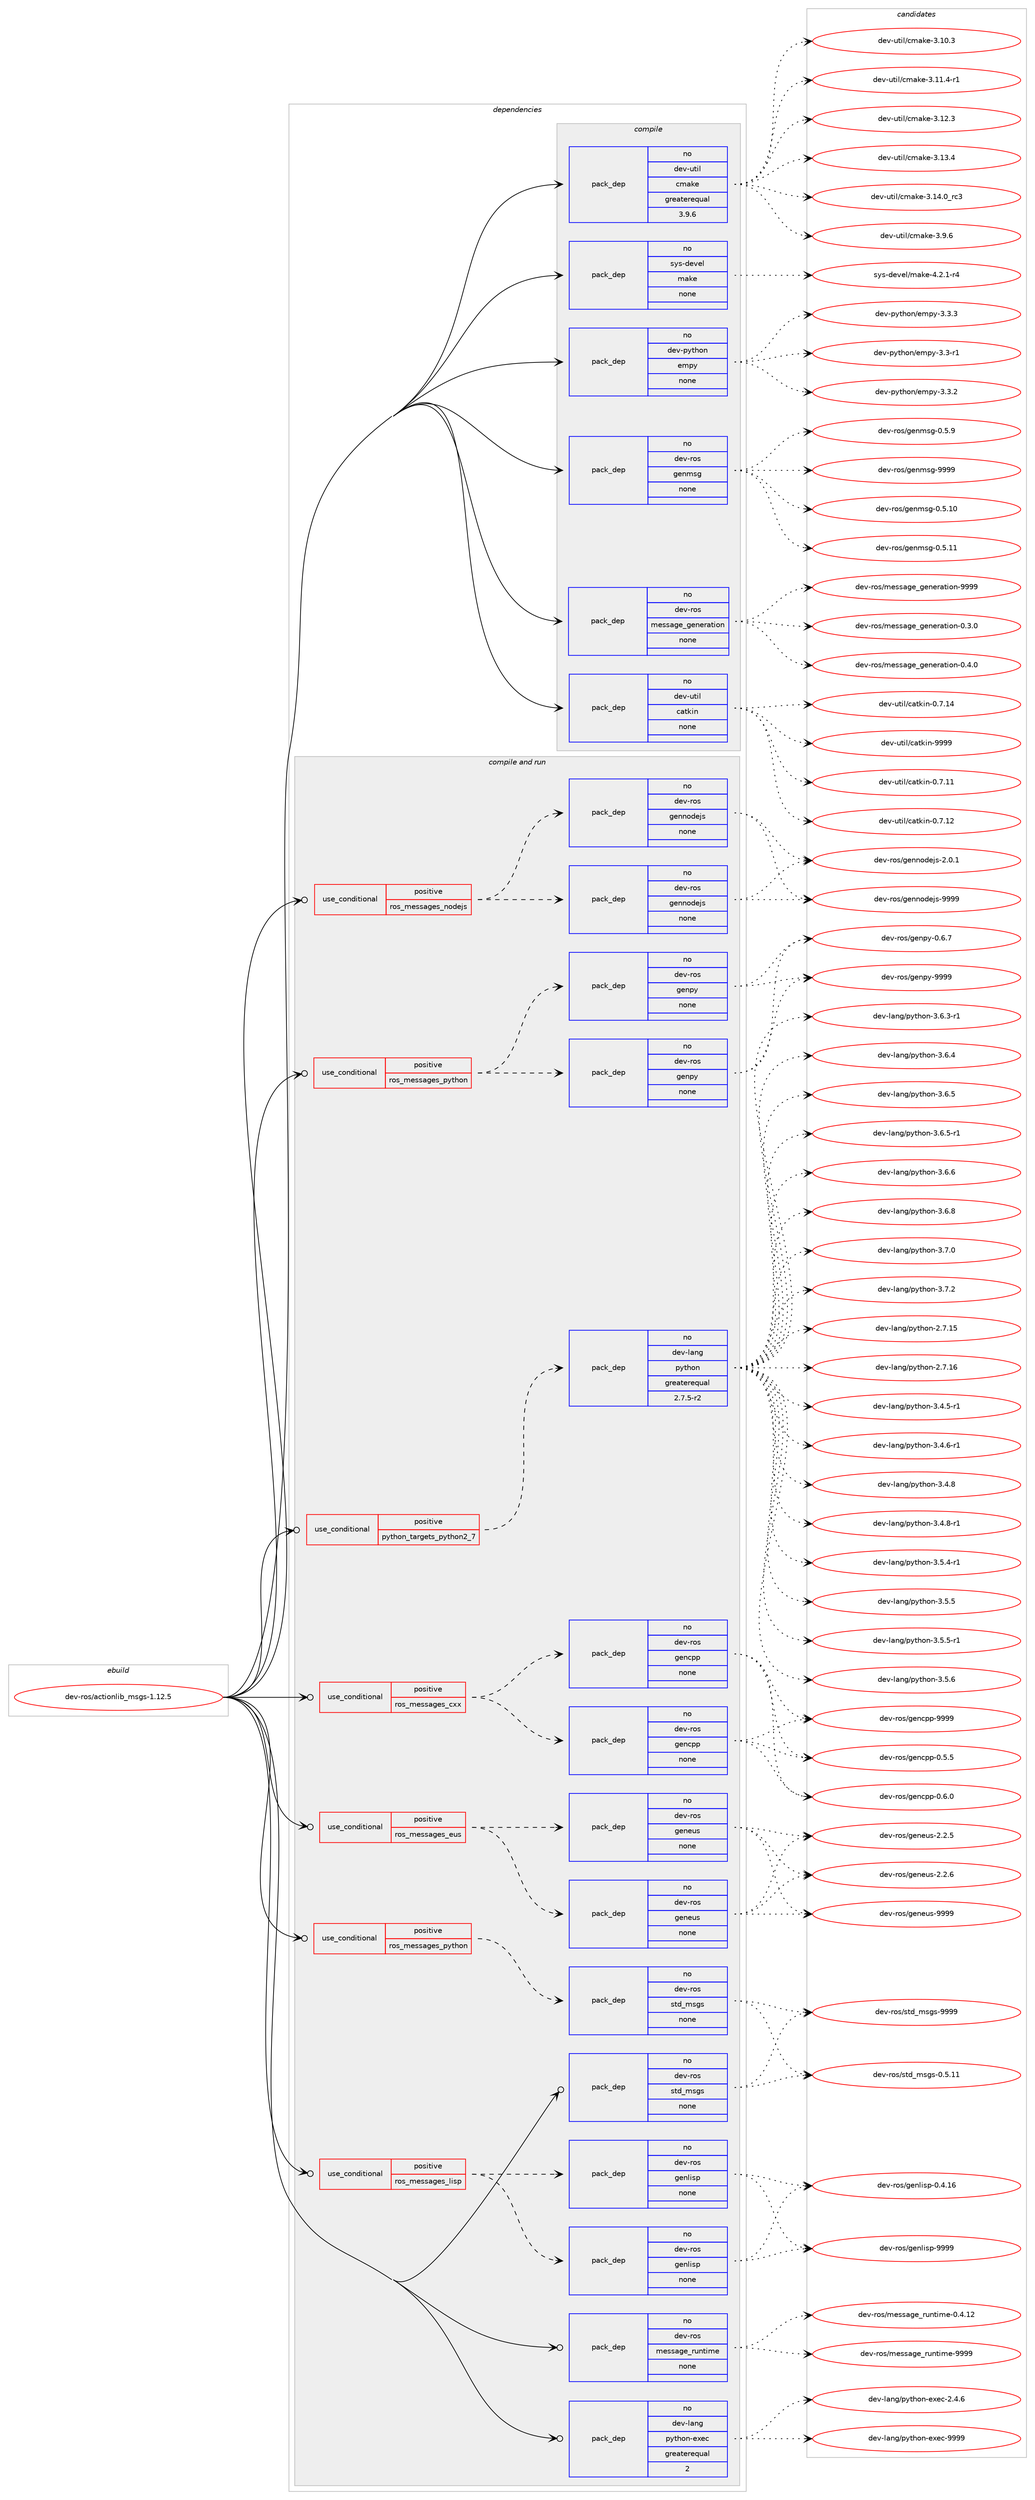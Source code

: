 digraph prolog {

# *************
# Graph options
# *************

newrank=true;
concentrate=true;
compound=true;
graph [rankdir=LR,fontname=Helvetica,fontsize=10,ranksep=1.5];#, ranksep=2.5, nodesep=0.2];
edge  [arrowhead=vee];
node  [fontname=Helvetica,fontsize=10];

# **********
# The ebuild
# **********

subgraph cluster_leftcol {
color=gray;
rank=same;
label=<<i>ebuild</i>>;
id [label="dev-ros/actionlib_msgs-1.12.5", color=red, width=4, href="../dev-ros/actionlib_msgs-1.12.5.svg"];
}

# ****************
# The dependencies
# ****************

subgraph cluster_midcol {
color=gray;
label=<<i>dependencies</i>>;
subgraph cluster_compile {
fillcolor="#eeeeee";
style=filled;
label=<<i>compile</i>>;
subgraph pack1040193 {
dependency1451370 [label=<<TABLE BORDER="0" CELLBORDER="1" CELLSPACING="0" CELLPADDING="4" WIDTH="220"><TR><TD ROWSPAN="6" CELLPADDING="30">pack_dep</TD></TR><TR><TD WIDTH="110">no</TD></TR><TR><TD>dev-python</TD></TR><TR><TD>empy</TD></TR><TR><TD>none</TD></TR><TR><TD></TD></TR></TABLE>>, shape=none, color=blue];
}
id:e -> dependency1451370:w [weight=20,style="solid",arrowhead="vee"];
subgraph pack1040194 {
dependency1451371 [label=<<TABLE BORDER="0" CELLBORDER="1" CELLSPACING="0" CELLPADDING="4" WIDTH="220"><TR><TD ROWSPAN="6" CELLPADDING="30">pack_dep</TD></TR><TR><TD WIDTH="110">no</TD></TR><TR><TD>dev-ros</TD></TR><TR><TD>genmsg</TD></TR><TR><TD>none</TD></TR><TR><TD></TD></TR></TABLE>>, shape=none, color=blue];
}
id:e -> dependency1451371:w [weight=20,style="solid",arrowhead="vee"];
subgraph pack1040195 {
dependency1451372 [label=<<TABLE BORDER="0" CELLBORDER="1" CELLSPACING="0" CELLPADDING="4" WIDTH="220"><TR><TD ROWSPAN="6" CELLPADDING="30">pack_dep</TD></TR><TR><TD WIDTH="110">no</TD></TR><TR><TD>dev-ros</TD></TR><TR><TD>message_generation</TD></TR><TR><TD>none</TD></TR><TR><TD></TD></TR></TABLE>>, shape=none, color=blue];
}
id:e -> dependency1451372:w [weight=20,style="solid",arrowhead="vee"];
subgraph pack1040196 {
dependency1451373 [label=<<TABLE BORDER="0" CELLBORDER="1" CELLSPACING="0" CELLPADDING="4" WIDTH="220"><TR><TD ROWSPAN="6" CELLPADDING="30">pack_dep</TD></TR><TR><TD WIDTH="110">no</TD></TR><TR><TD>dev-util</TD></TR><TR><TD>catkin</TD></TR><TR><TD>none</TD></TR><TR><TD></TD></TR></TABLE>>, shape=none, color=blue];
}
id:e -> dependency1451373:w [weight=20,style="solid",arrowhead="vee"];
subgraph pack1040197 {
dependency1451374 [label=<<TABLE BORDER="0" CELLBORDER="1" CELLSPACING="0" CELLPADDING="4" WIDTH="220"><TR><TD ROWSPAN="6" CELLPADDING="30">pack_dep</TD></TR><TR><TD WIDTH="110">no</TD></TR><TR><TD>dev-util</TD></TR><TR><TD>cmake</TD></TR><TR><TD>greaterequal</TD></TR><TR><TD>3.9.6</TD></TR></TABLE>>, shape=none, color=blue];
}
id:e -> dependency1451374:w [weight=20,style="solid",arrowhead="vee"];
subgraph pack1040198 {
dependency1451375 [label=<<TABLE BORDER="0" CELLBORDER="1" CELLSPACING="0" CELLPADDING="4" WIDTH="220"><TR><TD ROWSPAN="6" CELLPADDING="30">pack_dep</TD></TR><TR><TD WIDTH="110">no</TD></TR><TR><TD>sys-devel</TD></TR><TR><TD>make</TD></TR><TR><TD>none</TD></TR><TR><TD></TD></TR></TABLE>>, shape=none, color=blue];
}
id:e -> dependency1451375:w [weight=20,style="solid",arrowhead="vee"];
}
subgraph cluster_compileandrun {
fillcolor="#eeeeee";
style=filled;
label=<<i>compile and run</i>>;
subgraph cond387797 {
dependency1451376 [label=<<TABLE BORDER="0" CELLBORDER="1" CELLSPACING="0" CELLPADDING="4"><TR><TD ROWSPAN="3" CELLPADDING="10">use_conditional</TD></TR><TR><TD>positive</TD></TR><TR><TD>python_targets_python2_7</TD></TR></TABLE>>, shape=none, color=red];
subgraph pack1040199 {
dependency1451377 [label=<<TABLE BORDER="0" CELLBORDER="1" CELLSPACING="0" CELLPADDING="4" WIDTH="220"><TR><TD ROWSPAN="6" CELLPADDING="30">pack_dep</TD></TR><TR><TD WIDTH="110">no</TD></TR><TR><TD>dev-lang</TD></TR><TR><TD>python</TD></TR><TR><TD>greaterequal</TD></TR><TR><TD>2.7.5-r2</TD></TR></TABLE>>, shape=none, color=blue];
}
dependency1451376:e -> dependency1451377:w [weight=20,style="dashed",arrowhead="vee"];
}
id:e -> dependency1451376:w [weight=20,style="solid",arrowhead="odotvee"];
subgraph cond387798 {
dependency1451378 [label=<<TABLE BORDER="0" CELLBORDER="1" CELLSPACING="0" CELLPADDING="4"><TR><TD ROWSPAN="3" CELLPADDING="10">use_conditional</TD></TR><TR><TD>positive</TD></TR><TR><TD>ros_messages_cxx</TD></TR></TABLE>>, shape=none, color=red];
subgraph pack1040200 {
dependency1451379 [label=<<TABLE BORDER="0" CELLBORDER="1" CELLSPACING="0" CELLPADDING="4" WIDTH="220"><TR><TD ROWSPAN="6" CELLPADDING="30">pack_dep</TD></TR><TR><TD WIDTH="110">no</TD></TR><TR><TD>dev-ros</TD></TR><TR><TD>gencpp</TD></TR><TR><TD>none</TD></TR><TR><TD></TD></TR></TABLE>>, shape=none, color=blue];
}
dependency1451378:e -> dependency1451379:w [weight=20,style="dashed",arrowhead="vee"];
subgraph pack1040201 {
dependency1451380 [label=<<TABLE BORDER="0" CELLBORDER="1" CELLSPACING="0" CELLPADDING="4" WIDTH="220"><TR><TD ROWSPAN="6" CELLPADDING="30">pack_dep</TD></TR><TR><TD WIDTH="110">no</TD></TR><TR><TD>dev-ros</TD></TR><TR><TD>gencpp</TD></TR><TR><TD>none</TD></TR><TR><TD></TD></TR></TABLE>>, shape=none, color=blue];
}
dependency1451378:e -> dependency1451380:w [weight=20,style="dashed",arrowhead="vee"];
}
id:e -> dependency1451378:w [weight=20,style="solid",arrowhead="odotvee"];
subgraph cond387799 {
dependency1451381 [label=<<TABLE BORDER="0" CELLBORDER="1" CELLSPACING="0" CELLPADDING="4"><TR><TD ROWSPAN="3" CELLPADDING="10">use_conditional</TD></TR><TR><TD>positive</TD></TR><TR><TD>ros_messages_eus</TD></TR></TABLE>>, shape=none, color=red];
subgraph pack1040202 {
dependency1451382 [label=<<TABLE BORDER="0" CELLBORDER="1" CELLSPACING="0" CELLPADDING="4" WIDTH="220"><TR><TD ROWSPAN="6" CELLPADDING="30">pack_dep</TD></TR><TR><TD WIDTH="110">no</TD></TR><TR><TD>dev-ros</TD></TR><TR><TD>geneus</TD></TR><TR><TD>none</TD></TR><TR><TD></TD></TR></TABLE>>, shape=none, color=blue];
}
dependency1451381:e -> dependency1451382:w [weight=20,style="dashed",arrowhead="vee"];
subgraph pack1040203 {
dependency1451383 [label=<<TABLE BORDER="0" CELLBORDER="1" CELLSPACING="0" CELLPADDING="4" WIDTH="220"><TR><TD ROWSPAN="6" CELLPADDING="30">pack_dep</TD></TR><TR><TD WIDTH="110">no</TD></TR><TR><TD>dev-ros</TD></TR><TR><TD>geneus</TD></TR><TR><TD>none</TD></TR><TR><TD></TD></TR></TABLE>>, shape=none, color=blue];
}
dependency1451381:e -> dependency1451383:w [weight=20,style="dashed",arrowhead="vee"];
}
id:e -> dependency1451381:w [weight=20,style="solid",arrowhead="odotvee"];
subgraph cond387800 {
dependency1451384 [label=<<TABLE BORDER="0" CELLBORDER="1" CELLSPACING="0" CELLPADDING="4"><TR><TD ROWSPAN="3" CELLPADDING="10">use_conditional</TD></TR><TR><TD>positive</TD></TR><TR><TD>ros_messages_lisp</TD></TR></TABLE>>, shape=none, color=red];
subgraph pack1040204 {
dependency1451385 [label=<<TABLE BORDER="0" CELLBORDER="1" CELLSPACING="0" CELLPADDING="4" WIDTH="220"><TR><TD ROWSPAN="6" CELLPADDING="30">pack_dep</TD></TR><TR><TD WIDTH="110">no</TD></TR><TR><TD>dev-ros</TD></TR><TR><TD>genlisp</TD></TR><TR><TD>none</TD></TR><TR><TD></TD></TR></TABLE>>, shape=none, color=blue];
}
dependency1451384:e -> dependency1451385:w [weight=20,style="dashed",arrowhead="vee"];
subgraph pack1040205 {
dependency1451386 [label=<<TABLE BORDER="0" CELLBORDER="1" CELLSPACING="0" CELLPADDING="4" WIDTH="220"><TR><TD ROWSPAN="6" CELLPADDING="30">pack_dep</TD></TR><TR><TD WIDTH="110">no</TD></TR><TR><TD>dev-ros</TD></TR><TR><TD>genlisp</TD></TR><TR><TD>none</TD></TR><TR><TD></TD></TR></TABLE>>, shape=none, color=blue];
}
dependency1451384:e -> dependency1451386:w [weight=20,style="dashed",arrowhead="vee"];
}
id:e -> dependency1451384:w [weight=20,style="solid",arrowhead="odotvee"];
subgraph cond387801 {
dependency1451387 [label=<<TABLE BORDER="0" CELLBORDER="1" CELLSPACING="0" CELLPADDING="4"><TR><TD ROWSPAN="3" CELLPADDING="10">use_conditional</TD></TR><TR><TD>positive</TD></TR><TR><TD>ros_messages_nodejs</TD></TR></TABLE>>, shape=none, color=red];
subgraph pack1040206 {
dependency1451388 [label=<<TABLE BORDER="0" CELLBORDER="1" CELLSPACING="0" CELLPADDING="4" WIDTH="220"><TR><TD ROWSPAN="6" CELLPADDING="30">pack_dep</TD></TR><TR><TD WIDTH="110">no</TD></TR><TR><TD>dev-ros</TD></TR><TR><TD>gennodejs</TD></TR><TR><TD>none</TD></TR><TR><TD></TD></TR></TABLE>>, shape=none, color=blue];
}
dependency1451387:e -> dependency1451388:w [weight=20,style="dashed",arrowhead="vee"];
subgraph pack1040207 {
dependency1451389 [label=<<TABLE BORDER="0" CELLBORDER="1" CELLSPACING="0" CELLPADDING="4" WIDTH="220"><TR><TD ROWSPAN="6" CELLPADDING="30">pack_dep</TD></TR><TR><TD WIDTH="110">no</TD></TR><TR><TD>dev-ros</TD></TR><TR><TD>gennodejs</TD></TR><TR><TD>none</TD></TR><TR><TD></TD></TR></TABLE>>, shape=none, color=blue];
}
dependency1451387:e -> dependency1451389:w [weight=20,style="dashed",arrowhead="vee"];
}
id:e -> dependency1451387:w [weight=20,style="solid",arrowhead="odotvee"];
subgraph cond387802 {
dependency1451390 [label=<<TABLE BORDER="0" CELLBORDER="1" CELLSPACING="0" CELLPADDING="4"><TR><TD ROWSPAN="3" CELLPADDING="10">use_conditional</TD></TR><TR><TD>positive</TD></TR><TR><TD>ros_messages_python</TD></TR></TABLE>>, shape=none, color=red];
subgraph pack1040208 {
dependency1451391 [label=<<TABLE BORDER="0" CELLBORDER="1" CELLSPACING="0" CELLPADDING="4" WIDTH="220"><TR><TD ROWSPAN="6" CELLPADDING="30">pack_dep</TD></TR><TR><TD WIDTH="110">no</TD></TR><TR><TD>dev-ros</TD></TR><TR><TD>genpy</TD></TR><TR><TD>none</TD></TR><TR><TD></TD></TR></TABLE>>, shape=none, color=blue];
}
dependency1451390:e -> dependency1451391:w [weight=20,style="dashed",arrowhead="vee"];
subgraph pack1040209 {
dependency1451392 [label=<<TABLE BORDER="0" CELLBORDER="1" CELLSPACING="0" CELLPADDING="4" WIDTH="220"><TR><TD ROWSPAN="6" CELLPADDING="30">pack_dep</TD></TR><TR><TD WIDTH="110">no</TD></TR><TR><TD>dev-ros</TD></TR><TR><TD>genpy</TD></TR><TR><TD>none</TD></TR><TR><TD></TD></TR></TABLE>>, shape=none, color=blue];
}
dependency1451390:e -> dependency1451392:w [weight=20,style="dashed",arrowhead="vee"];
}
id:e -> dependency1451390:w [weight=20,style="solid",arrowhead="odotvee"];
subgraph cond387803 {
dependency1451393 [label=<<TABLE BORDER="0" CELLBORDER="1" CELLSPACING="0" CELLPADDING="4"><TR><TD ROWSPAN="3" CELLPADDING="10">use_conditional</TD></TR><TR><TD>positive</TD></TR><TR><TD>ros_messages_python</TD></TR></TABLE>>, shape=none, color=red];
subgraph pack1040210 {
dependency1451394 [label=<<TABLE BORDER="0" CELLBORDER="1" CELLSPACING="0" CELLPADDING="4" WIDTH="220"><TR><TD ROWSPAN="6" CELLPADDING="30">pack_dep</TD></TR><TR><TD WIDTH="110">no</TD></TR><TR><TD>dev-ros</TD></TR><TR><TD>std_msgs</TD></TR><TR><TD>none</TD></TR><TR><TD></TD></TR></TABLE>>, shape=none, color=blue];
}
dependency1451393:e -> dependency1451394:w [weight=20,style="dashed",arrowhead="vee"];
}
id:e -> dependency1451393:w [weight=20,style="solid",arrowhead="odotvee"];
subgraph pack1040211 {
dependency1451395 [label=<<TABLE BORDER="0" CELLBORDER="1" CELLSPACING="0" CELLPADDING="4" WIDTH="220"><TR><TD ROWSPAN="6" CELLPADDING="30">pack_dep</TD></TR><TR><TD WIDTH="110">no</TD></TR><TR><TD>dev-lang</TD></TR><TR><TD>python-exec</TD></TR><TR><TD>greaterequal</TD></TR><TR><TD>2</TD></TR></TABLE>>, shape=none, color=blue];
}
id:e -> dependency1451395:w [weight=20,style="solid",arrowhead="odotvee"];
subgraph pack1040212 {
dependency1451396 [label=<<TABLE BORDER="0" CELLBORDER="1" CELLSPACING="0" CELLPADDING="4" WIDTH="220"><TR><TD ROWSPAN="6" CELLPADDING="30">pack_dep</TD></TR><TR><TD WIDTH="110">no</TD></TR><TR><TD>dev-ros</TD></TR><TR><TD>message_runtime</TD></TR><TR><TD>none</TD></TR><TR><TD></TD></TR></TABLE>>, shape=none, color=blue];
}
id:e -> dependency1451396:w [weight=20,style="solid",arrowhead="odotvee"];
subgraph pack1040213 {
dependency1451397 [label=<<TABLE BORDER="0" CELLBORDER="1" CELLSPACING="0" CELLPADDING="4" WIDTH="220"><TR><TD ROWSPAN="6" CELLPADDING="30">pack_dep</TD></TR><TR><TD WIDTH="110">no</TD></TR><TR><TD>dev-ros</TD></TR><TR><TD>std_msgs</TD></TR><TR><TD>none</TD></TR><TR><TD></TD></TR></TABLE>>, shape=none, color=blue];
}
id:e -> dependency1451397:w [weight=20,style="solid",arrowhead="odotvee"];
}
subgraph cluster_run {
fillcolor="#eeeeee";
style=filled;
label=<<i>run</i>>;
}
}

# **************
# The candidates
# **************

subgraph cluster_choices {
rank=same;
color=gray;
label=<<i>candidates</i>>;

subgraph choice1040193 {
color=black;
nodesep=1;
choice1001011184511212111610411111047101109112121455146514511449 [label="dev-python/empy-3.3-r1", color=red, width=4,href="../dev-python/empy-3.3-r1.svg"];
choice1001011184511212111610411111047101109112121455146514650 [label="dev-python/empy-3.3.2", color=red, width=4,href="../dev-python/empy-3.3.2.svg"];
choice1001011184511212111610411111047101109112121455146514651 [label="dev-python/empy-3.3.3", color=red, width=4,href="../dev-python/empy-3.3.3.svg"];
dependency1451370:e -> choice1001011184511212111610411111047101109112121455146514511449:w [style=dotted,weight="100"];
dependency1451370:e -> choice1001011184511212111610411111047101109112121455146514650:w [style=dotted,weight="100"];
dependency1451370:e -> choice1001011184511212111610411111047101109112121455146514651:w [style=dotted,weight="100"];
}
subgraph choice1040194 {
color=black;
nodesep=1;
choice100101118451141111154710310111010911510345484653464948 [label="dev-ros/genmsg-0.5.10", color=red, width=4,href="../dev-ros/genmsg-0.5.10.svg"];
choice100101118451141111154710310111010911510345484653464949 [label="dev-ros/genmsg-0.5.11", color=red, width=4,href="../dev-ros/genmsg-0.5.11.svg"];
choice1001011184511411111547103101110109115103454846534657 [label="dev-ros/genmsg-0.5.9", color=red, width=4,href="../dev-ros/genmsg-0.5.9.svg"];
choice10010111845114111115471031011101091151034557575757 [label="dev-ros/genmsg-9999", color=red, width=4,href="../dev-ros/genmsg-9999.svg"];
dependency1451371:e -> choice100101118451141111154710310111010911510345484653464948:w [style=dotted,weight="100"];
dependency1451371:e -> choice100101118451141111154710310111010911510345484653464949:w [style=dotted,weight="100"];
dependency1451371:e -> choice1001011184511411111547103101110109115103454846534657:w [style=dotted,weight="100"];
dependency1451371:e -> choice10010111845114111115471031011101091151034557575757:w [style=dotted,weight="100"];
}
subgraph choice1040195 {
color=black;
nodesep=1;
choice1001011184511411111547109101115115971031019510310111010111497116105111110454846514648 [label="dev-ros/message_generation-0.3.0", color=red, width=4,href="../dev-ros/message_generation-0.3.0.svg"];
choice1001011184511411111547109101115115971031019510310111010111497116105111110454846524648 [label="dev-ros/message_generation-0.4.0", color=red, width=4,href="../dev-ros/message_generation-0.4.0.svg"];
choice10010111845114111115471091011151159710310195103101110101114971161051111104557575757 [label="dev-ros/message_generation-9999", color=red, width=4,href="../dev-ros/message_generation-9999.svg"];
dependency1451372:e -> choice1001011184511411111547109101115115971031019510310111010111497116105111110454846514648:w [style=dotted,weight="100"];
dependency1451372:e -> choice1001011184511411111547109101115115971031019510310111010111497116105111110454846524648:w [style=dotted,weight="100"];
dependency1451372:e -> choice10010111845114111115471091011151159710310195103101110101114971161051111104557575757:w [style=dotted,weight="100"];
}
subgraph choice1040196 {
color=black;
nodesep=1;
choice1001011184511711610510847999711610710511045484655464949 [label="dev-util/catkin-0.7.11", color=red, width=4,href="../dev-util/catkin-0.7.11.svg"];
choice1001011184511711610510847999711610710511045484655464950 [label="dev-util/catkin-0.7.12", color=red, width=4,href="../dev-util/catkin-0.7.12.svg"];
choice1001011184511711610510847999711610710511045484655464952 [label="dev-util/catkin-0.7.14", color=red, width=4,href="../dev-util/catkin-0.7.14.svg"];
choice100101118451171161051084799971161071051104557575757 [label="dev-util/catkin-9999", color=red, width=4,href="../dev-util/catkin-9999.svg"];
dependency1451373:e -> choice1001011184511711610510847999711610710511045484655464949:w [style=dotted,weight="100"];
dependency1451373:e -> choice1001011184511711610510847999711610710511045484655464950:w [style=dotted,weight="100"];
dependency1451373:e -> choice1001011184511711610510847999711610710511045484655464952:w [style=dotted,weight="100"];
dependency1451373:e -> choice100101118451171161051084799971161071051104557575757:w [style=dotted,weight="100"];
}
subgraph choice1040197 {
color=black;
nodesep=1;
choice1001011184511711610510847991099710710145514649484651 [label="dev-util/cmake-3.10.3", color=red, width=4,href="../dev-util/cmake-3.10.3.svg"];
choice10010111845117116105108479910997107101455146494946524511449 [label="dev-util/cmake-3.11.4-r1", color=red, width=4,href="../dev-util/cmake-3.11.4-r1.svg"];
choice1001011184511711610510847991099710710145514649504651 [label="dev-util/cmake-3.12.3", color=red, width=4,href="../dev-util/cmake-3.12.3.svg"];
choice1001011184511711610510847991099710710145514649514652 [label="dev-util/cmake-3.13.4", color=red, width=4,href="../dev-util/cmake-3.13.4.svg"];
choice1001011184511711610510847991099710710145514649524648951149951 [label="dev-util/cmake-3.14.0_rc3", color=red, width=4,href="../dev-util/cmake-3.14.0_rc3.svg"];
choice10010111845117116105108479910997107101455146574654 [label="dev-util/cmake-3.9.6", color=red, width=4,href="../dev-util/cmake-3.9.6.svg"];
dependency1451374:e -> choice1001011184511711610510847991099710710145514649484651:w [style=dotted,weight="100"];
dependency1451374:e -> choice10010111845117116105108479910997107101455146494946524511449:w [style=dotted,weight="100"];
dependency1451374:e -> choice1001011184511711610510847991099710710145514649504651:w [style=dotted,weight="100"];
dependency1451374:e -> choice1001011184511711610510847991099710710145514649514652:w [style=dotted,weight="100"];
dependency1451374:e -> choice1001011184511711610510847991099710710145514649524648951149951:w [style=dotted,weight="100"];
dependency1451374:e -> choice10010111845117116105108479910997107101455146574654:w [style=dotted,weight="100"];
}
subgraph choice1040198 {
color=black;
nodesep=1;
choice1151211154510010111810110847109971071014552465046494511452 [label="sys-devel/make-4.2.1-r4", color=red, width=4,href="../sys-devel/make-4.2.1-r4.svg"];
dependency1451375:e -> choice1151211154510010111810110847109971071014552465046494511452:w [style=dotted,weight="100"];
}
subgraph choice1040199 {
color=black;
nodesep=1;
choice10010111845108971101034711212111610411111045504655464953 [label="dev-lang/python-2.7.15", color=red, width=4,href="../dev-lang/python-2.7.15.svg"];
choice10010111845108971101034711212111610411111045504655464954 [label="dev-lang/python-2.7.16", color=red, width=4,href="../dev-lang/python-2.7.16.svg"];
choice1001011184510897110103471121211161041111104551465246534511449 [label="dev-lang/python-3.4.5-r1", color=red, width=4,href="../dev-lang/python-3.4.5-r1.svg"];
choice1001011184510897110103471121211161041111104551465246544511449 [label="dev-lang/python-3.4.6-r1", color=red, width=4,href="../dev-lang/python-3.4.6-r1.svg"];
choice100101118451089711010347112121116104111110455146524656 [label="dev-lang/python-3.4.8", color=red, width=4,href="../dev-lang/python-3.4.8.svg"];
choice1001011184510897110103471121211161041111104551465246564511449 [label="dev-lang/python-3.4.8-r1", color=red, width=4,href="../dev-lang/python-3.4.8-r1.svg"];
choice1001011184510897110103471121211161041111104551465346524511449 [label="dev-lang/python-3.5.4-r1", color=red, width=4,href="../dev-lang/python-3.5.4-r1.svg"];
choice100101118451089711010347112121116104111110455146534653 [label="dev-lang/python-3.5.5", color=red, width=4,href="../dev-lang/python-3.5.5.svg"];
choice1001011184510897110103471121211161041111104551465346534511449 [label="dev-lang/python-3.5.5-r1", color=red, width=4,href="../dev-lang/python-3.5.5-r1.svg"];
choice100101118451089711010347112121116104111110455146534654 [label="dev-lang/python-3.5.6", color=red, width=4,href="../dev-lang/python-3.5.6.svg"];
choice1001011184510897110103471121211161041111104551465446514511449 [label="dev-lang/python-3.6.3-r1", color=red, width=4,href="../dev-lang/python-3.6.3-r1.svg"];
choice100101118451089711010347112121116104111110455146544652 [label="dev-lang/python-3.6.4", color=red, width=4,href="../dev-lang/python-3.6.4.svg"];
choice100101118451089711010347112121116104111110455146544653 [label="dev-lang/python-3.6.5", color=red, width=4,href="../dev-lang/python-3.6.5.svg"];
choice1001011184510897110103471121211161041111104551465446534511449 [label="dev-lang/python-3.6.5-r1", color=red, width=4,href="../dev-lang/python-3.6.5-r1.svg"];
choice100101118451089711010347112121116104111110455146544654 [label="dev-lang/python-3.6.6", color=red, width=4,href="../dev-lang/python-3.6.6.svg"];
choice100101118451089711010347112121116104111110455146544656 [label="dev-lang/python-3.6.8", color=red, width=4,href="../dev-lang/python-3.6.8.svg"];
choice100101118451089711010347112121116104111110455146554648 [label="dev-lang/python-3.7.0", color=red, width=4,href="../dev-lang/python-3.7.0.svg"];
choice100101118451089711010347112121116104111110455146554650 [label="dev-lang/python-3.7.2", color=red, width=4,href="../dev-lang/python-3.7.2.svg"];
dependency1451377:e -> choice10010111845108971101034711212111610411111045504655464953:w [style=dotted,weight="100"];
dependency1451377:e -> choice10010111845108971101034711212111610411111045504655464954:w [style=dotted,weight="100"];
dependency1451377:e -> choice1001011184510897110103471121211161041111104551465246534511449:w [style=dotted,weight="100"];
dependency1451377:e -> choice1001011184510897110103471121211161041111104551465246544511449:w [style=dotted,weight="100"];
dependency1451377:e -> choice100101118451089711010347112121116104111110455146524656:w [style=dotted,weight="100"];
dependency1451377:e -> choice1001011184510897110103471121211161041111104551465246564511449:w [style=dotted,weight="100"];
dependency1451377:e -> choice1001011184510897110103471121211161041111104551465346524511449:w [style=dotted,weight="100"];
dependency1451377:e -> choice100101118451089711010347112121116104111110455146534653:w [style=dotted,weight="100"];
dependency1451377:e -> choice1001011184510897110103471121211161041111104551465346534511449:w [style=dotted,weight="100"];
dependency1451377:e -> choice100101118451089711010347112121116104111110455146534654:w [style=dotted,weight="100"];
dependency1451377:e -> choice1001011184510897110103471121211161041111104551465446514511449:w [style=dotted,weight="100"];
dependency1451377:e -> choice100101118451089711010347112121116104111110455146544652:w [style=dotted,weight="100"];
dependency1451377:e -> choice100101118451089711010347112121116104111110455146544653:w [style=dotted,weight="100"];
dependency1451377:e -> choice1001011184510897110103471121211161041111104551465446534511449:w [style=dotted,weight="100"];
dependency1451377:e -> choice100101118451089711010347112121116104111110455146544654:w [style=dotted,weight="100"];
dependency1451377:e -> choice100101118451089711010347112121116104111110455146544656:w [style=dotted,weight="100"];
dependency1451377:e -> choice100101118451089711010347112121116104111110455146554648:w [style=dotted,weight="100"];
dependency1451377:e -> choice100101118451089711010347112121116104111110455146554650:w [style=dotted,weight="100"];
}
subgraph choice1040200 {
color=black;
nodesep=1;
choice100101118451141111154710310111099112112454846534653 [label="dev-ros/gencpp-0.5.5", color=red, width=4,href="../dev-ros/gencpp-0.5.5.svg"];
choice100101118451141111154710310111099112112454846544648 [label="dev-ros/gencpp-0.6.0", color=red, width=4,href="../dev-ros/gencpp-0.6.0.svg"];
choice1001011184511411111547103101110991121124557575757 [label="dev-ros/gencpp-9999", color=red, width=4,href="../dev-ros/gencpp-9999.svg"];
dependency1451379:e -> choice100101118451141111154710310111099112112454846534653:w [style=dotted,weight="100"];
dependency1451379:e -> choice100101118451141111154710310111099112112454846544648:w [style=dotted,weight="100"];
dependency1451379:e -> choice1001011184511411111547103101110991121124557575757:w [style=dotted,weight="100"];
}
subgraph choice1040201 {
color=black;
nodesep=1;
choice100101118451141111154710310111099112112454846534653 [label="dev-ros/gencpp-0.5.5", color=red, width=4,href="../dev-ros/gencpp-0.5.5.svg"];
choice100101118451141111154710310111099112112454846544648 [label="dev-ros/gencpp-0.6.0", color=red, width=4,href="../dev-ros/gencpp-0.6.0.svg"];
choice1001011184511411111547103101110991121124557575757 [label="dev-ros/gencpp-9999", color=red, width=4,href="../dev-ros/gencpp-9999.svg"];
dependency1451380:e -> choice100101118451141111154710310111099112112454846534653:w [style=dotted,weight="100"];
dependency1451380:e -> choice100101118451141111154710310111099112112454846544648:w [style=dotted,weight="100"];
dependency1451380:e -> choice1001011184511411111547103101110991121124557575757:w [style=dotted,weight="100"];
}
subgraph choice1040202 {
color=black;
nodesep=1;
choice1001011184511411111547103101110101117115455046504653 [label="dev-ros/geneus-2.2.5", color=red, width=4,href="../dev-ros/geneus-2.2.5.svg"];
choice1001011184511411111547103101110101117115455046504654 [label="dev-ros/geneus-2.2.6", color=red, width=4,href="../dev-ros/geneus-2.2.6.svg"];
choice10010111845114111115471031011101011171154557575757 [label="dev-ros/geneus-9999", color=red, width=4,href="../dev-ros/geneus-9999.svg"];
dependency1451382:e -> choice1001011184511411111547103101110101117115455046504653:w [style=dotted,weight="100"];
dependency1451382:e -> choice1001011184511411111547103101110101117115455046504654:w [style=dotted,weight="100"];
dependency1451382:e -> choice10010111845114111115471031011101011171154557575757:w [style=dotted,weight="100"];
}
subgraph choice1040203 {
color=black;
nodesep=1;
choice1001011184511411111547103101110101117115455046504653 [label="dev-ros/geneus-2.2.5", color=red, width=4,href="../dev-ros/geneus-2.2.5.svg"];
choice1001011184511411111547103101110101117115455046504654 [label="dev-ros/geneus-2.2.6", color=red, width=4,href="../dev-ros/geneus-2.2.6.svg"];
choice10010111845114111115471031011101011171154557575757 [label="dev-ros/geneus-9999", color=red, width=4,href="../dev-ros/geneus-9999.svg"];
dependency1451383:e -> choice1001011184511411111547103101110101117115455046504653:w [style=dotted,weight="100"];
dependency1451383:e -> choice1001011184511411111547103101110101117115455046504654:w [style=dotted,weight="100"];
dependency1451383:e -> choice10010111845114111115471031011101011171154557575757:w [style=dotted,weight="100"];
}
subgraph choice1040204 {
color=black;
nodesep=1;
choice100101118451141111154710310111010810511511245484652464954 [label="dev-ros/genlisp-0.4.16", color=red, width=4,href="../dev-ros/genlisp-0.4.16.svg"];
choice10010111845114111115471031011101081051151124557575757 [label="dev-ros/genlisp-9999", color=red, width=4,href="../dev-ros/genlisp-9999.svg"];
dependency1451385:e -> choice100101118451141111154710310111010810511511245484652464954:w [style=dotted,weight="100"];
dependency1451385:e -> choice10010111845114111115471031011101081051151124557575757:w [style=dotted,weight="100"];
}
subgraph choice1040205 {
color=black;
nodesep=1;
choice100101118451141111154710310111010810511511245484652464954 [label="dev-ros/genlisp-0.4.16", color=red, width=4,href="../dev-ros/genlisp-0.4.16.svg"];
choice10010111845114111115471031011101081051151124557575757 [label="dev-ros/genlisp-9999", color=red, width=4,href="../dev-ros/genlisp-9999.svg"];
dependency1451386:e -> choice100101118451141111154710310111010810511511245484652464954:w [style=dotted,weight="100"];
dependency1451386:e -> choice10010111845114111115471031011101081051151124557575757:w [style=dotted,weight="100"];
}
subgraph choice1040206 {
color=black;
nodesep=1;
choice1001011184511411111547103101110110111100101106115455046484649 [label="dev-ros/gennodejs-2.0.1", color=red, width=4,href="../dev-ros/gennodejs-2.0.1.svg"];
choice10010111845114111115471031011101101111001011061154557575757 [label="dev-ros/gennodejs-9999", color=red, width=4,href="../dev-ros/gennodejs-9999.svg"];
dependency1451388:e -> choice1001011184511411111547103101110110111100101106115455046484649:w [style=dotted,weight="100"];
dependency1451388:e -> choice10010111845114111115471031011101101111001011061154557575757:w [style=dotted,weight="100"];
}
subgraph choice1040207 {
color=black;
nodesep=1;
choice1001011184511411111547103101110110111100101106115455046484649 [label="dev-ros/gennodejs-2.0.1", color=red, width=4,href="../dev-ros/gennodejs-2.0.1.svg"];
choice10010111845114111115471031011101101111001011061154557575757 [label="dev-ros/gennodejs-9999", color=red, width=4,href="../dev-ros/gennodejs-9999.svg"];
dependency1451389:e -> choice1001011184511411111547103101110110111100101106115455046484649:w [style=dotted,weight="100"];
dependency1451389:e -> choice10010111845114111115471031011101101111001011061154557575757:w [style=dotted,weight="100"];
}
subgraph choice1040208 {
color=black;
nodesep=1;
choice1001011184511411111547103101110112121454846544655 [label="dev-ros/genpy-0.6.7", color=red, width=4,href="../dev-ros/genpy-0.6.7.svg"];
choice10010111845114111115471031011101121214557575757 [label="dev-ros/genpy-9999", color=red, width=4,href="../dev-ros/genpy-9999.svg"];
dependency1451391:e -> choice1001011184511411111547103101110112121454846544655:w [style=dotted,weight="100"];
dependency1451391:e -> choice10010111845114111115471031011101121214557575757:w [style=dotted,weight="100"];
}
subgraph choice1040209 {
color=black;
nodesep=1;
choice1001011184511411111547103101110112121454846544655 [label="dev-ros/genpy-0.6.7", color=red, width=4,href="../dev-ros/genpy-0.6.7.svg"];
choice10010111845114111115471031011101121214557575757 [label="dev-ros/genpy-9999", color=red, width=4,href="../dev-ros/genpy-9999.svg"];
dependency1451392:e -> choice1001011184511411111547103101110112121454846544655:w [style=dotted,weight="100"];
dependency1451392:e -> choice10010111845114111115471031011101121214557575757:w [style=dotted,weight="100"];
}
subgraph choice1040210 {
color=black;
nodesep=1;
choice10010111845114111115471151161009510911510311545484653464949 [label="dev-ros/std_msgs-0.5.11", color=red, width=4,href="../dev-ros/std_msgs-0.5.11.svg"];
choice1001011184511411111547115116100951091151031154557575757 [label="dev-ros/std_msgs-9999", color=red, width=4,href="../dev-ros/std_msgs-9999.svg"];
dependency1451394:e -> choice10010111845114111115471151161009510911510311545484653464949:w [style=dotted,weight="100"];
dependency1451394:e -> choice1001011184511411111547115116100951091151031154557575757:w [style=dotted,weight="100"];
}
subgraph choice1040211 {
color=black;
nodesep=1;
choice1001011184510897110103471121211161041111104510112010199455046524654 [label="dev-lang/python-exec-2.4.6", color=red, width=4,href="../dev-lang/python-exec-2.4.6.svg"];
choice10010111845108971101034711212111610411111045101120101994557575757 [label="dev-lang/python-exec-9999", color=red, width=4,href="../dev-lang/python-exec-9999.svg"];
dependency1451395:e -> choice1001011184510897110103471121211161041111104510112010199455046524654:w [style=dotted,weight="100"];
dependency1451395:e -> choice10010111845108971101034711212111610411111045101120101994557575757:w [style=dotted,weight="100"];
}
subgraph choice1040212 {
color=black;
nodesep=1;
choice1001011184511411111547109101115115971031019511411711011610510910145484652464950 [label="dev-ros/message_runtime-0.4.12", color=red, width=4,href="../dev-ros/message_runtime-0.4.12.svg"];
choice100101118451141111154710910111511597103101951141171101161051091014557575757 [label="dev-ros/message_runtime-9999", color=red, width=4,href="../dev-ros/message_runtime-9999.svg"];
dependency1451396:e -> choice1001011184511411111547109101115115971031019511411711011610510910145484652464950:w [style=dotted,weight="100"];
dependency1451396:e -> choice100101118451141111154710910111511597103101951141171101161051091014557575757:w [style=dotted,weight="100"];
}
subgraph choice1040213 {
color=black;
nodesep=1;
choice10010111845114111115471151161009510911510311545484653464949 [label="dev-ros/std_msgs-0.5.11", color=red, width=4,href="../dev-ros/std_msgs-0.5.11.svg"];
choice1001011184511411111547115116100951091151031154557575757 [label="dev-ros/std_msgs-9999", color=red, width=4,href="../dev-ros/std_msgs-9999.svg"];
dependency1451397:e -> choice10010111845114111115471151161009510911510311545484653464949:w [style=dotted,weight="100"];
dependency1451397:e -> choice1001011184511411111547115116100951091151031154557575757:w [style=dotted,weight="100"];
}
}

}
